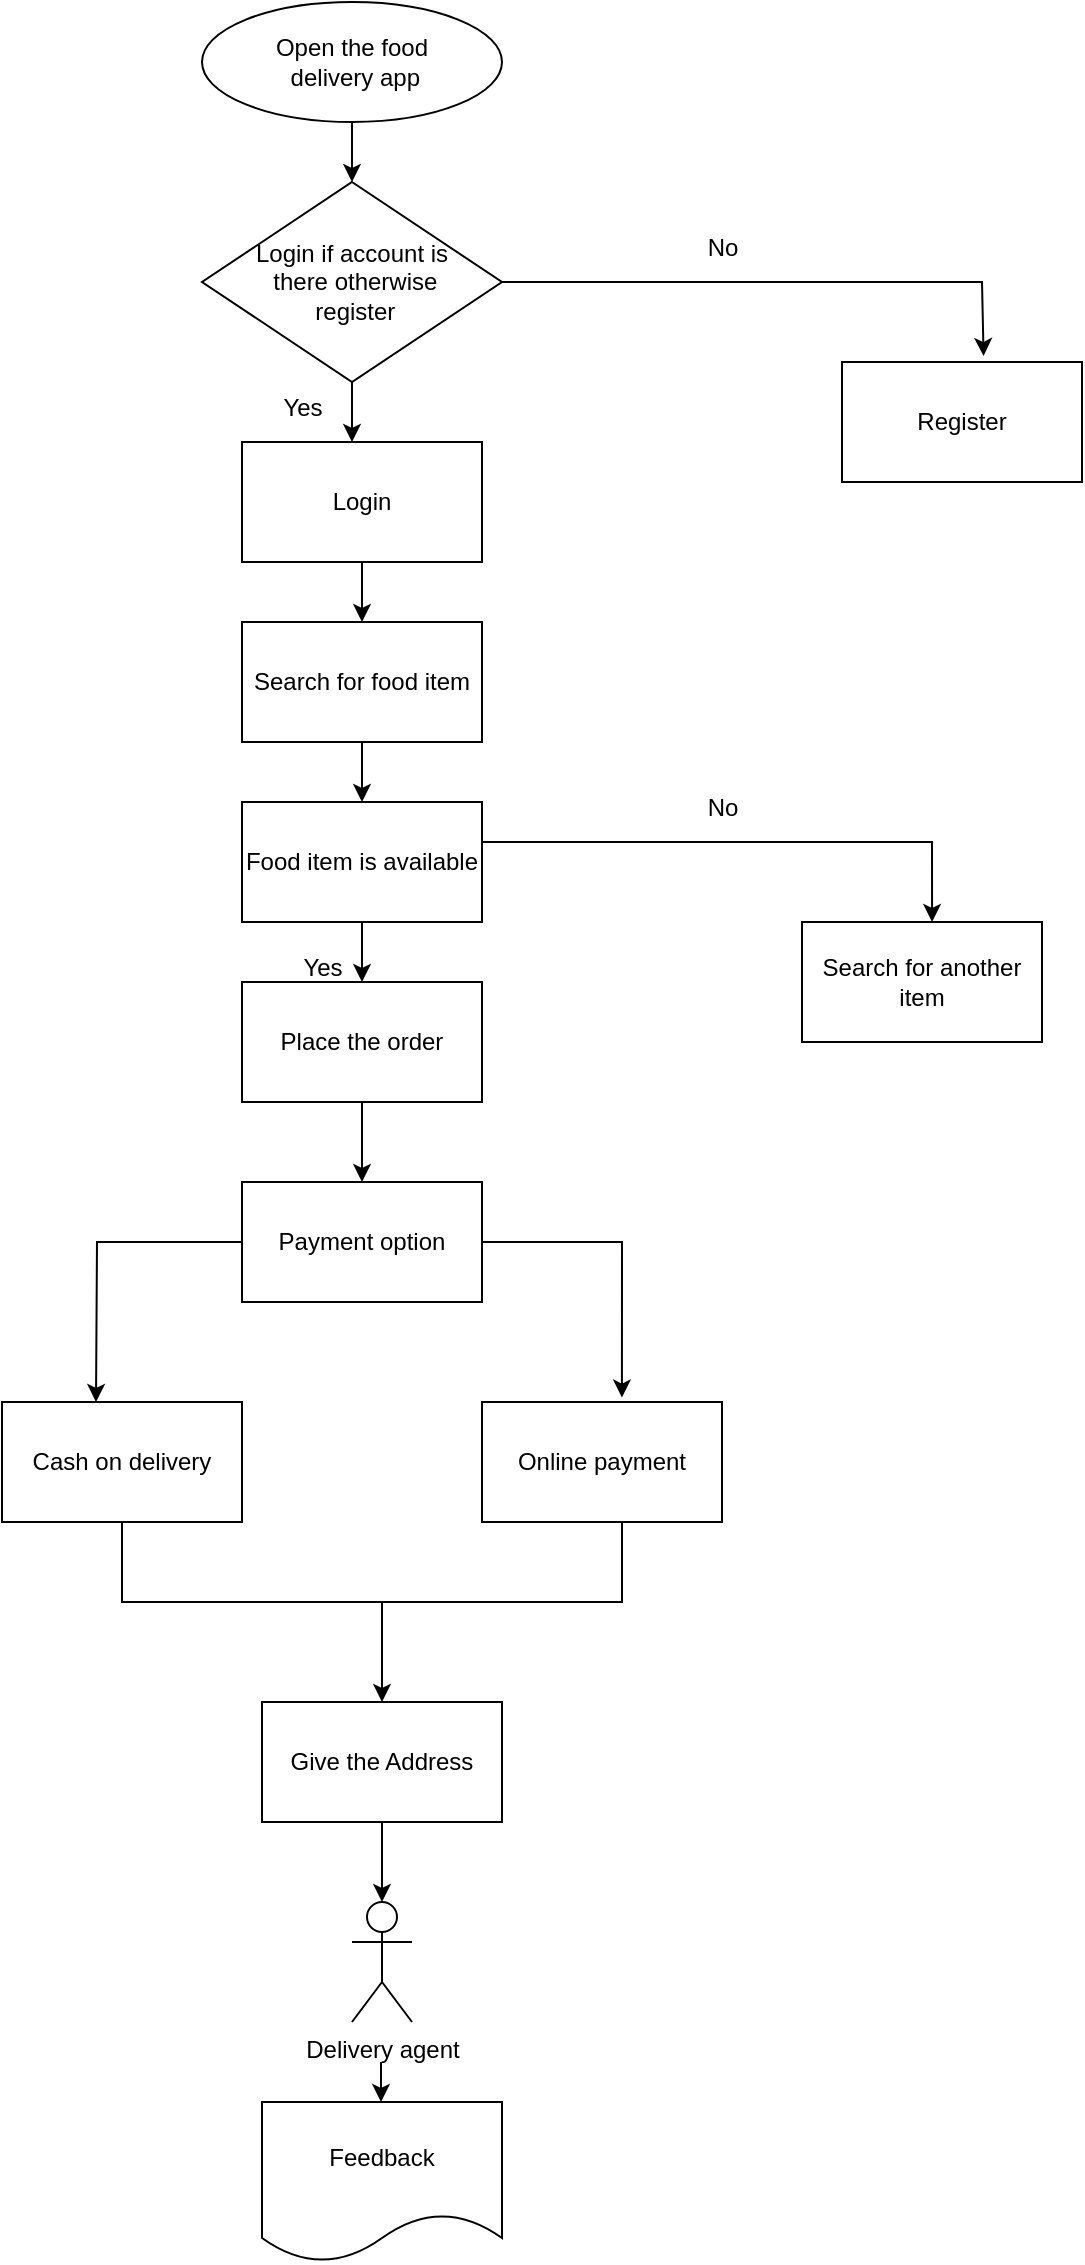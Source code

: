 <mxfile version="28.1.1">
  <diagram name="Page-1" id="XXcbJkMsoixUf31e7wf3">
    <mxGraphModel dx="1042" dy="562" grid="1" gridSize="10" guides="1" tooltips="1" connect="1" arrows="1" fold="1" page="1" pageScale="1" pageWidth="850" pageHeight="1100" math="0" shadow="0">
      <root>
        <mxCell id="0" />
        <mxCell id="1" parent="0" />
        <mxCell id="IT-HbgHbVOby2ndjSFqD-1" value="Open the food&lt;div&gt;&amp;nbsp;delivery app&lt;/div&gt;" style="ellipse;whiteSpace=wrap;html=1;" vertex="1" parent="1">
          <mxGeometry x="140" y="20" width="150" height="60" as="geometry" />
        </mxCell>
        <mxCell id="IT-HbgHbVOby2ndjSFqD-2" value="Login if account is&lt;div&gt;&amp;nbsp;there otherwise&lt;/div&gt;&lt;div&gt;&amp;nbsp;register&lt;/div&gt;" style="rhombus;whiteSpace=wrap;html=1;" vertex="1" parent="1">
          <mxGeometry x="140" y="110" width="150" height="100" as="geometry" />
        </mxCell>
        <mxCell id="IT-HbgHbVOby2ndjSFqD-30" style="edgeStyle=orthogonalEdgeStyle;rounded=0;orthogonalLoop=1;jettySize=auto;html=1;entryX=0.542;entryY=0;entryDx=0;entryDy=0;entryPerimeter=0;exitX=1;exitY=0.25;exitDx=0;exitDy=0;" edge="1" parent="1" source="IT-HbgHbVOby2ndjSFqD-6" target="IT-HbgHbVOby2ndjSFqD-24">
          <mxGeometry relative="1" as="geometry">
            <mxPoint x="490" y="450" as="targetPoint" />
            <mxPoint x="290" y="440" as="sourcePoint" />
            <Array as="points">
              <mxPoint x="280" y="440" />
              <mxPoint x="505" y="440" />
            </Array>
          </mxGeometry>
        </mxCell>
        <mxCell id="IT-HbgHbVOby2ndjSFqD-6" value="Food item is available" style="rounded=0;whiteSpace=wrap;html=1;" vertex="1" parent="1">
          <mxGeometry x="160" y="420" width="120" height="60" as="geometry" />
        </mxCell>
        <mxCell id="IT-HbgHbVOby2ndjSFqD-7" value="Login" style="rounded=0;whiteSpace=wrap;html=1;" vertex="1" parent="1">
          <mxGeometry x="160" y="240" width="120" height="60" as="geometry" />
        </mxCell>
        <mxCell id="IT-HbgHbVOby2ndjSFqD-8" value="Search for food item" style="rounded=0;whiteSpace=wrap;html=1;" vertex="1" parent="1">
          <mxGeometry x="160" y="330" width="120" height="60" as="geometry" />
        </mxCell>
        <mxCell id="IT-HbgHbVOby2ndjSFqD-9" value="Register" style="rounded=0;whiteSpace=wrap;html=1;" vertex="1" parent="1">
          <mxGeometry x="460" y="200" width="120" height="60" as="geometry" />
        </mxCell>
        <mxCell id="IT-HbgHbVOby2ndjSFqD-13" value="" style="endArrow=classic;html=1;rounded=0;exitX=0.5;exitY=1;exitDx=0;exitDy=0;entryX=0.5;entryY=0;entryDx=0;entryDy=0;" edge="1" parent="1" source="IT-HbgHbVOby2ndjSFqD-1" target="IT-HbgHbVOby2ndjSFqD-2">
          <mxGeometry width="50" height="50" relative="1" as="geometry">
            <mxPoint x="250" y="130" as="sourcePoint" />
            <mxPoint x="300" y="80" as="targetPoint" />
            <Array as="points" />
          </mxGeometry>
        </mxCell>
        <mxCell id="IT-HbgHbVOby2ndjSFqD-14" value="" style="endArrow=classic;html=1;rounded=0;exitX=0.5;exitY=1;exitDx=0;exitDy=0;" edge="1" parent="1" source="IT-HbgHbVOby2ndjSFqD-2">
          <mxGeometry width="50" height="50" relative="1" as="geometry">
            <mxPoint x="210" y="210" as="sourcePoint" />
            <mxPoint x="215" y="240" as="targetPoint" />
          </mxGeometry>
        </mxCell>
        <mxCell id="IT-HbgHbVOby2ndjSFqD-16" value="" style="endArrow=classic;html=1;rounded=0;" edge="1" parent="1" target="IT-HbgHbVOby2ndjSFqD-8">
          <mxGeometry width="50" height="50" relative="1" as="geometry">
            <mxPoint x="220" y="300" as="sourcePoint" />
            <mxPoint x="270" y="250" as="targetPoint" />
          </mxGeometry>
        </mxCell>
        <mxCell id="IT-HbgHbVOby2ndjSFqD-17" value="" style="endArrow=classic;html=1;rounded=0;entryX=0.5;entryY=0;entryDx=0;entryDy=0;" edge="1" parent="1" target="IT-HbgHbVOby2ndjSFqD-6">
          <mxGeometry width="50" height="50" relative="1" as="geometry">
            <mxPoint x="220" y="390" as="sourcePoint" />
            <mxPoint x="270" y="340" as="targetPoint" />
          </mxGeometry>
        </mxCell>
        <mxCell id="IT-HbgHbVOby2ndjSFqD-19" value="" style="endArrow=classic;html=1;rounded=0;exitX=1;exitY=0.5;exitDx=0;exitDy=0;entryX=0.59;entryY=-0.05;entryDx=0;entryDy=0;entryPerimeter=0;" edge="1" parent="1" source="IT-HbgHbVOby2ndjSFqD-2" target="IT-HbgHbVOby2ndjSFqD-9">
          <mxGeometry width="50" height="50" relative="1" as="geometry">
            <mxPoint x="360" y="160" as="sourcePoint" />
            <mxPoint x="530" y="190" as="targetPoint" />
            <Array as="points">
              <mxPoint x="530" y="160" />
            </Array>
          </mxGeometry>
        </mxCell>
        <mxCell id="IT-HbgHbVOby2ndjSFqD-20" value="Place the order" style="rounded=0;whiteSpace=wrap;html=1;" vertex="1" parent="1">
          <mxGeometry x="160" y="510" width="120" height="60" as="geometry" />
        </mxCell>
        <mxCell id="IT-HbgHbVOby2ndjSFqD-21" value="Payment option" style="rounded=0;whiteSpace=wrap;html=1;" vertex="1" parent="1">
          <mxGeometry x="160" y="610" width="120" height="60" as="geometry" />
        </mxCell>
        <mxCell id="IT-HbgHbVOby2ndjSFqD-22" value="Cash on delivery" style="rounded=0;whiteSpace=wrap;html=1;" vertex="1" parent="1">
          <mxGeometry x="40" y="720" width="120" height="60" as="geometry" />
        </mxCell>
        <mxCell id="IT-HbgHbVOby2ndjSFqD-23" value="Online payment" style="rounded=0;whiteSpace=wrap;html=1;" vertex="1" parent="1">
          <mxGeometry x="280" y="720" width="120" height="60" as="geometry" />
        </mxCell>
        <mxCell id="IT-HbgHbVOby2ndjSFqD-24" value="Search for another item" style="rounded=0;whiteSpace=wrap;html=1;" vertex="1" parent="1">
          <mxGeometry x="440" y="480" width="120" height="60" as="geometry" />
        </mxCell>
        <mxCell id="IT-HbgHbVOby2ndjSFqD-25" value="" style="endArrow=classic;html=1;rounded=0;entryX=0.5;entryY=0;entryDx=0;entryDy=0;" edge="1" parent="1" target="IT-HbgHbVOby2ndjSFqD-20">
          <mxGeometry width="50" height="50" relative="1" as="geometry">
            <mxPoint x="220" y="480" as="sourcePoint" />
            <mxPoint x="270" y="430" as="targetPoint" />
          </mxGeometry>
        </mxCell>
        <mxCell id="IT-HbgHbVOby2ndjSFqD-26" value="" style="endArrow=classic;html=1;rounded=0;entryX=0.5;entryY=0;entryDx=0;entryDy=0;" edge="1" parent="1" target="IT-HbgHbVOby2ndjSFqD-21">
          <mxGeometry width="50" height="50" relative="1" as="geometry">
            <mxPoint x="220" y="570" as="sourcePoint" />
            <mxPoint x="270" y="520" as="targetPoint" />
            <Array as="points" />
          </mxGeometry>
        </mxCell>
        <mxCell id="IT-HbgHbVOby2ndjSFqD-28" value="" style="endArrow=classic;html=1;rounded=0;exitX=1;exitY=0.5;exitDx=0;exitDy=0;entryX=0.583;entryY=-0.037;entryDx=0;entryDy=0;entryPerimeter=0;" edge="1" parent="1" source="IT-HbgHbVOby2ndjSFqD-21" target="IT-HbgHbVOby2ndjSFqD-23">
          <mxGeometry width="50" height="50" relative="1" as="geometry">
            <mxPoint x="400" y="680" as="sourcePoint" />
            <mxPoint x="350" y="710" as="targetPoint" />
            <Array as="points">
              <mxPoint x="350" y="640" />
            </Array>
          </mxGeometry>
        </mxCell>
        <mxCell id="IT-HbgHbVOby2ndjSFqD-29" style="edgeStyle=orthogonalEdgeStyle;rounded=0;orthogonalLoop=1;jettySize=auto;html=1;exitX=0;exitY=0.5;exitDx=0;exitDy=0;" edge="1" parent="1" source="IT-HbgHbVOby2ndjSFqD-21">
          <mxGeometry relative="1" as="geometry">
            <mxPoint x="87" y="720" as="targetPoint" />
          </mxGeometry>
        </mxCell>
        <mxCell id="IT-HbgHbVOby2ndjSFqD-31" value="" style="endArrow=none;html=1;rounded=0;exitX=0.5;exitY=1;exitDx=0;exitDy=0;" edge="1" parent="1" source="IT-HbgHbVOby2ndjSFqD-22">
          <mxGeometry width="50" height="50" relative="1" as="geometry">
            <mxPoint x="350" y="850" as="sourcePoint" />
            <mxPoint x="350" y="780" as="targetPoint" />
            <Array as="points">
              <mxPoint x="100" y="820" />
              <mxPoint x="230" y="820" />
              <mxPoint x="350" y="820" />
            </Array>
          </mxGeometry>
        </mxCell>
        <mxCell id="IT-HbgHbVOby2ndjSFqD-32" value="Give the Address" style="rounded=0;whiteSpace=wrap;html=1;" vertex="1" parent="1">
          <mxGeometry x="170" y="870" width="120" height="60" as="geometry" />
        </mxCell>
        <mxCell id="IT-HbgHbVOby2ndjSFqD-39" value="" style="edgeStyle=orthogonalEdgeStyle;rounded=0;orthogonalLoop=1;jettySize=auto;html=1;" edge="1" parent="1">
          <mxGeometry relative="1" as="geometry">
            <mxPoint x="229.5" y="1050" as="sourcePoint" />
            <mxPoint x="229.5" y="1070" as="targetPoint" />
          </mxGeometry>
        </mxCell>
        <mxCell id="IT-HbgHbVOby2ndjSFqD-33" value="Delivery agent" style="shape=umlActor;verticalLabelPosition=bottom;verticalAlign=top;html=1;outlineConnect=0;" vertex="1" parent="1">
          <mxGeometry x="215" y="970" width="30" height="60" as="geometry" />
        </mxCell>
        <mxCell id="IT-HbgHbVOby2ndjSFqD-35" value="" style="endArrow=classic;html=1;rounded=0;entryX=0.5;entryY=0;entryDx=0;entryDy=0;" edge="1" parent="1" target="IT-HbgHbVOby2ndjSFqD-32">
          <mxGeometry width="50" height="50" relative="1" as="geometry">
            <mxPoint x="230" y="820" as="sourcePoint" />
            <mxPoint x="265" y="770" as="targetPoint" />
          </mxGeometry>
        </mxCell>
        <mxCell id="IT-HbgHbVOby2ndjSFqD-36" value="" style="endArrow=classic;html=1;rounded=0;entryX=0.5;entryY=0;entryDx=0;entryDy=0;entryPerimeter=0;" edge="1" parent="1" target="IT-HbgHbVOby2ndjSFqD-33">
          <mxGeometry width="50" height="50" relative="1" as="geometry">
            <mxPoint x="230" y="930" as="sourcePoint" />
            <mxPoint x="280" y="880" as="targetPoint" />
          </mxGeometry>
        </mxCell>
        <mxCell id="IT-HbgHbVOby2ndjSFqD-44" value="Feedback" style="shape=document;whiteSpace=wrap;html=1;boundedLbl=1;" vertex="1" parent="1">
          <mxGeometry x="170" y="1070" width="120" height="80" as="geometry" />
        </mxCell>
        <mxCell id="IT-HbgHbVOby2ndjSFqD-45" value="No" style="text;html=1;align=center;verticalAlign=middle;resizable=0;points=[];autosize=1;strokeColor=none;fillColor=none;" vertex="1" parent="1">
          <mxGeometry x="380" y="128" width="40" height="30" as="geometry" />
        </mxCell>
        <mxCell id="IT-HbgHbVOby2ndjSFqD-46" value="Yes" style="text;html=1;align=center;verticalAlign=middle;resizable=0;points=[];autosize=1;strokeColor=none;fillColor=none;" vertex="1" parent="1">
          <mxGeometry x="170" y="208" width="40" height="30" as="geometry" />
        </mxCell>
        <mxCell id="IT-HbgHbVOby2ndjSFqD-47" value="No" style="text;html=1;align=center;verticalAlign=middle;resizable=0;points=[];autosize=1;strokeColor=none;fillColor=none;" vertex="1" parent="1">
          <mxGeometry x="380" y="408" width="40" height="30" as="geometry" />
        </mxCell>
        <mxCell id="IT-HbgHbVOby2ndjSFqD-48" value="Yes" style="text;html=1;align=center;verticalAlign=middle;resizable=0;points=[];autosize=1;strokeColor=none;fillColor=none;" vertex="1" parent="1">
          <mxGeometry x="180" y="488" width="40" height="30" as="geometry" />
        </mxCell>
      </root>
    </mxGraphModel>
  </diagram>
</mxfile>

